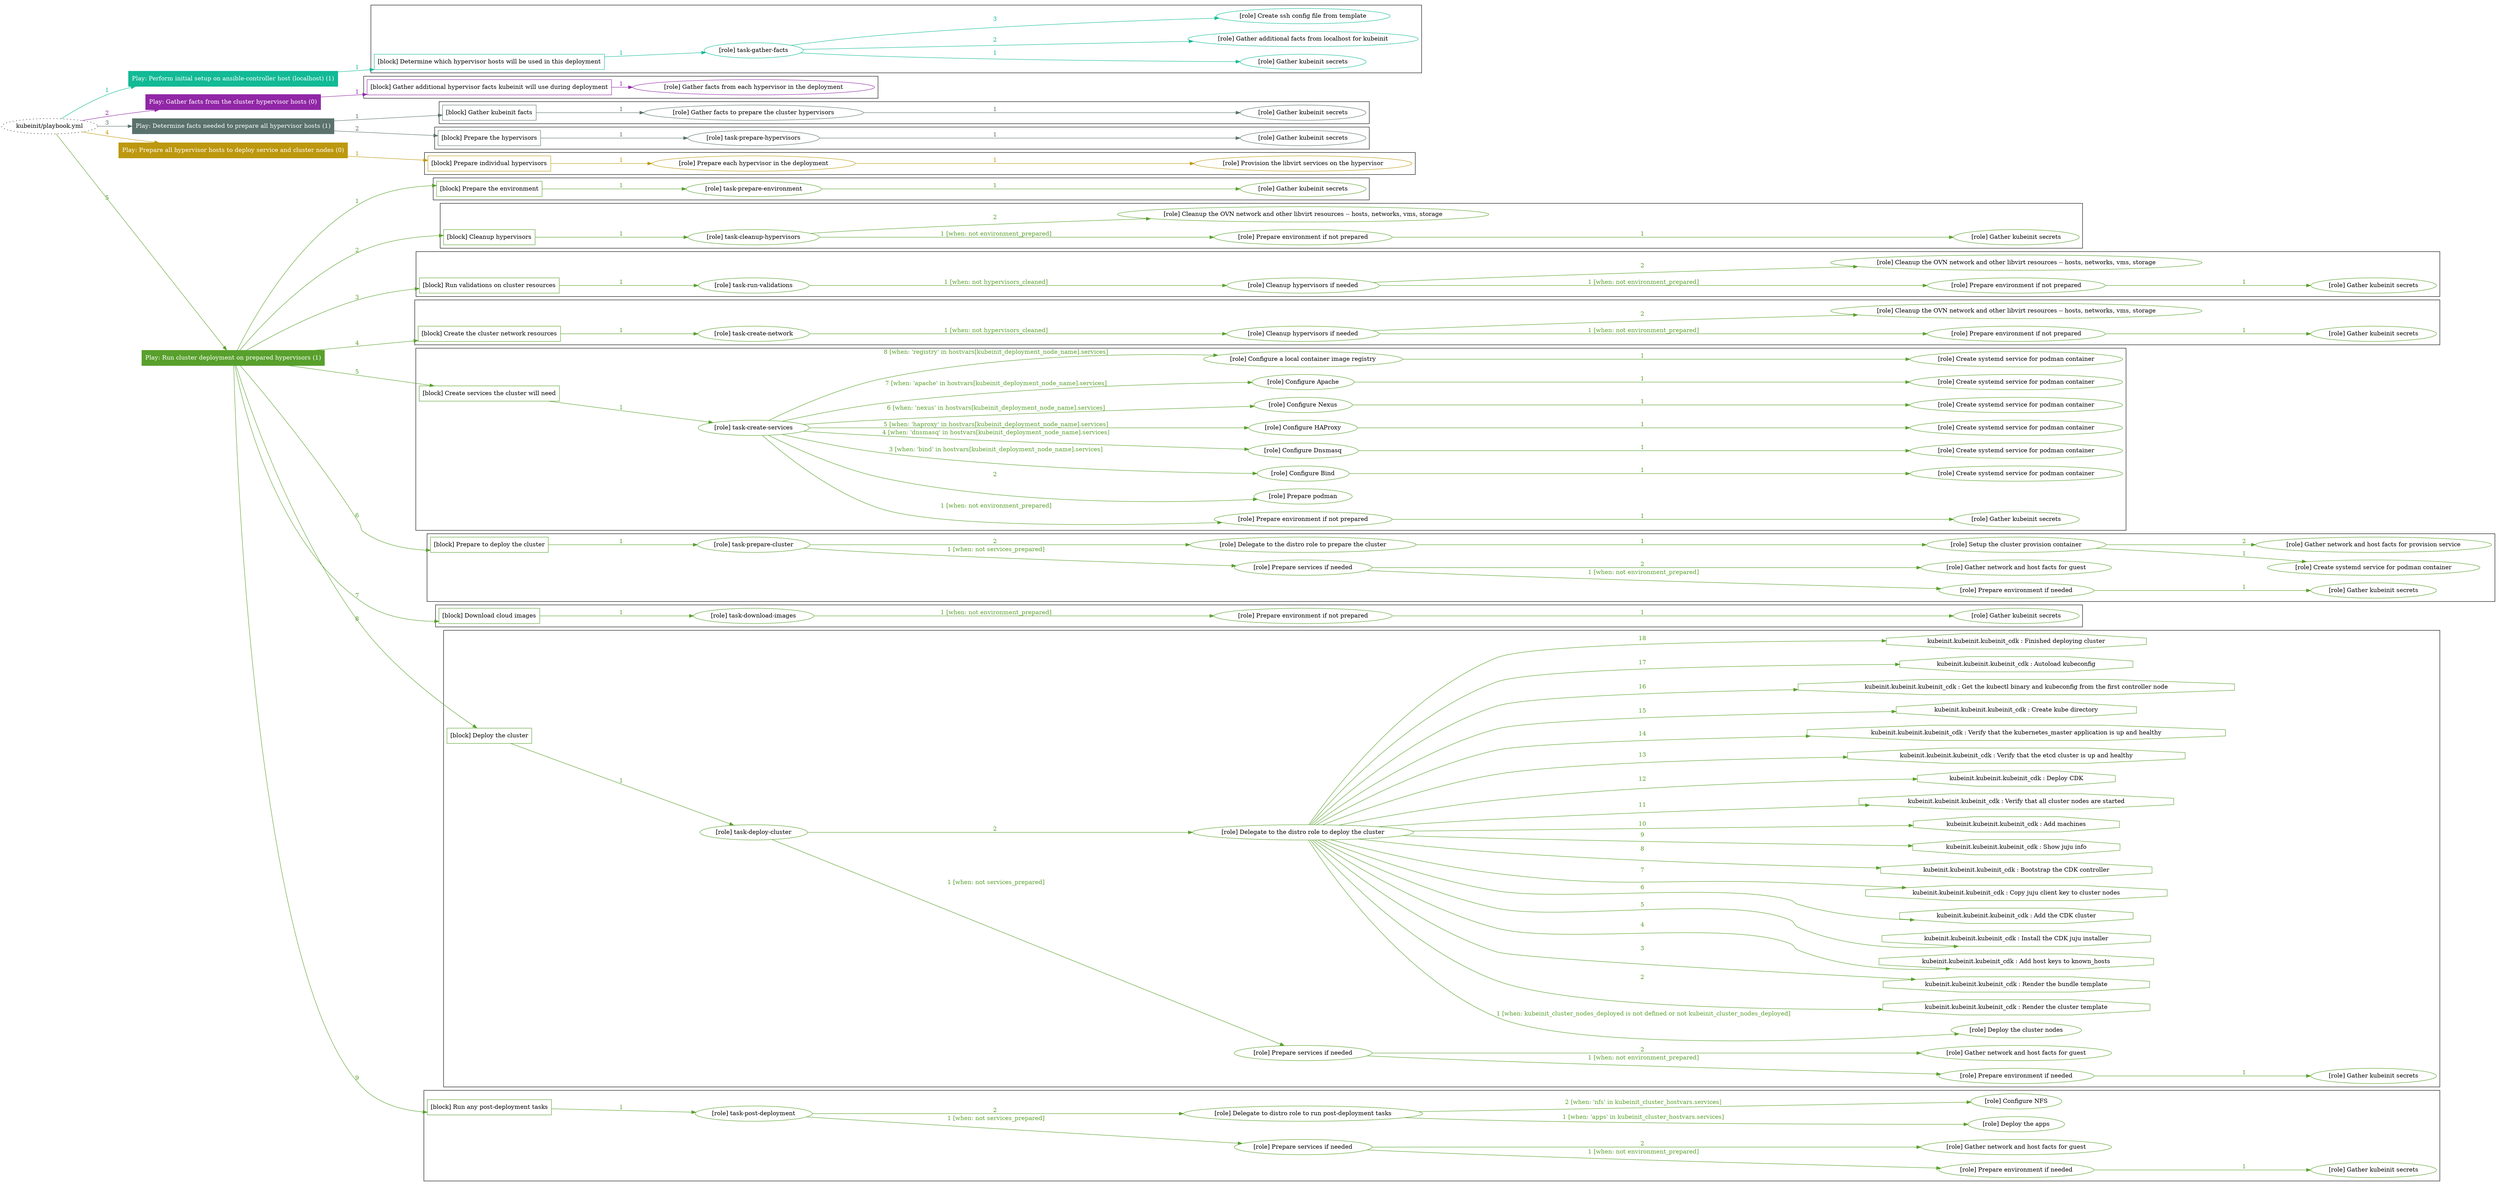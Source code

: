 digraph {
	graph [concentrate=true ordering=in rankdir=LR ratio=fill]
	edge [esep=5 sep=10]
	"kubeinit/playbook.yml" [URL="/home/runner/work/kubeinit/kubeinit/kubeinit/playbook.yml" id=playbook_a0cffe51 style=dotted]
	"kubeinit/playbook.yml" -> play_89e69c3d [label="1 " color="#12ba96" fontcolor="#12ba96" id=edge_914242dc labeltooltip="1 " tooltip="1 "]
	subgraph "Play: Perform initial setup on ansible-controller host (localhost) (1)" {
		play_89e69c3d [label="Play: Perform initial setup on ansible-controller host (localhost) (1)" URL="/home/runner/work/kubeinit/kubeinit/kubeinit/playbook.yml" color="#12ba96" fontcolor="#ffffff" id=play_89e69c3d shape=box style=filled tooltip=localhost]
		play_89e69c3d -> block_b5711daa [label=1 color="#12ba96" fontcolor="#12ba96" id=edge_cd0c6f09 labeltooltip=1 tooltip=1]
		subgraph cluster_block_b5711daa {
			block_b5711daa [label="[block] Determine which hypervisor hosts will be used in this deployment" URL="/home/runner/work/kubeinit/kubeinit/kubeinit/playbook.yml" color="#12ba96" id=block_b5711daa labeltooltip="Determine which hypervisor hosts will be used in this deployment" shape=box tooltip="Determine which hypervisor hosts will be used in this deployment"]
			block_b5711daa -> role_4d4a9008 [label="1 " color="#12ba96" fontcolor="#12ba96" id=edge_fbe3b240 labeltooltip="1 " tooltip="1 "]
			subgraph "task-gather-facts" {
				role_4d4a9008 [label="[role] task-gather-facts" URL="/home/runner/work/kubeinit/kubeinit/kubeinit/playbook.yml" color="#12ba96" id=role_4d4a9008 tooltip="task-gather-facts"]
				role_4d4a9008 -> role_9e7193f3 [label="1 " color="#12ba96" fontcolor="#12ba96" id=edge_13ffaa44 labeltooltip="1 " tooltip="1 "]
				subgraph "Gather kubeinit secrets" {
					role_9e7193f3 [label="[role] Gather kubeinit secrets" URL="/home/runner/.ansible/collections/ansible_collections/kubeinit/kubeinit/roles/kubeinit_prepare/tasks/build_hypervisors_group.yml" color="#12ba96" id=role_9e7193f3 tooltip="Gather kubeinit secrets"]
				}
				role_4d4a9008 -> role_074e8297 [label="2 " color="#12ba96" fontcolor="#12ba96" id=edge_95a61ece labeltooltip="2 " tooltip="2 "]
				subgraph "Gather additional facts from localhost for kubeinit" {
					role_074e8297 [label="[role] Gather additional facts from localhost for kubeinit" URL="/home/runner/.ansible/collections/ansible_collections/kubeinit/kubeinit/roles/kubeinit_prepare/tasks/build_hypervisors_group.yml" color="#12ba96" id=role_074e8297 tooltip="Gather additional facts from localhost for kubeinit"]
				}
				role_4d4a9008 -> role_c6fd3222 [label="3 " color="#12ba96" fontcolor="#12ba96" id=edge_ee7dd410 labeltooltip="3 " tooltip="3 "]
				subgraph "Create ssh config file from template" {
					role_c6fd3222 [label="[role] Create ssh config file from template" URL="/home/runner/.ansible/collections/ansible_collections/kubeinit/kubeinit/roles/kubeinit_prepare/tasks/build_hypervisors_group.yml" color="#12ba96" id=role_c6fd3222 tooltip="Create ssh config file from template"]
				}
			}
		}
	}
	"kubeinit/playbook.yml" -> play_dbe4c4c4 [label="2 " color="#9126a6" fontcolor="#9126a6" id=edge_03cdc62c labeltooltip="2 " tooltip="2 "]
	subgraph "Play: Gather facts from the cluster hypervisor hosts (0)" {
		play_dbe4c4c4 [label="Play: Gather facts from the cluster hypervisor hosts (0)" URL="/home/runner/work/kubeinit/kubeinit/kubeinit/playbook.yml" color="#9126a6" fontcolor="#ffffff" id=play_dbe4c4c4 shape=box style=filled tooltip="Play: Gather facts from the cluster hypervisor hosts (0)"]
		play_dbe4c4c4 -> block_c9f7fc4a [label=1 color="#9126a6" fontcolor="#9126a6" id=edge_0bff9822 labeltooltip=1 tooltip=1]
		subgraph cluster_block_c9f7fc4a {
			block_c9f7fc4a [label="[block] Gather additional hypervisor facts kubeinit will use during deployment" URL="/home/runner/work/kubeinit/kubeinit/kubeinit/playbook.yml" color="#9126a6" id=block_c9f7fc4a labeltooltip="Gather additional hypervisor facts kubeinit will use during deployment" shape=box tooltip="Gather additional hypervisor facts kubeinit will use during deployment"]
			block_c9f7fc4a -> role_061bc487 [label="1 " color="#9126a6" fontcolor="#9126a6" id=edge_959fcfa8 labeltooltip="1 " tooltip="1 "]
			subgraph "Gather facts from each hypervisor in the deployment" {
				role_061bc487 [label="[role] Gather facts from each hypervisor in the deployment" URL="/home/runner/work/kubeinit/kubeinit/kubeinit/playbook.yml" color="#9126a6" id=role_061bc487 tooltip="Gather facts from each hypervisor in the deployment"]
			}
		}
	}
	"kubeinit/playbook.yml" -> play_4ca91e29 [label="3 " color="#5a726b" fontcolor="#5a726b" id=edge_fb539f76 labeltooltip="3 " tooltip="3 "]
	subgraph "Play: Determine facts needed to prepare all hypervisor hosts (1)" {
		play_4ca91e29 [label="Play: Determine facts needed to prepare all hypervisor hosts (1)" URL="/home/runner/work/kubeinit/kubeinit/kubeinit/playbook.yml" color="#5a726b" fontcolor="#ffffff" id=play_4ca91e29 shape=box style=filled tooltip=localhost]
		play_4ca91e29 -> block_d9d6afed [label=1 color="#5a726b" fontcolor="#5a726b" id=edge_95a8513a labeltooltip=1 tooltip=1]
		subgraph cluster_block_d9d6afed {
			block_d9d6afed [label="[block] Gather kubeinit facts" URL="/home/runner/work/kubeinit/kubeinit/kubeinit/playbook.yml" color="#5a726b" id=block_d9d6afed labeltooltip="Gather kubeinit facts" shape=box tooltip="Gather kubeinit facts"]
			block_d9d6afed -> role_5e6fc5fc [label="1 " color="#5a726b" fontcolor="#5a726b" id=edge_1379e2ae labeltooltip="1 " tooltip="1 "]
			subgraph "Gather facts to prepare the cluster hypervisors" {
				role_5e6fc5fc [label="[role] Gather facts to prepare the cluster hypervisors" URL="/home/runner/work/kubeinit/kubeinit/kubeinit/playbook.yml" color="#5a726b" id=role_5e6fc5fc tooltip="Gather facts to prepare the cluster hypervisors"]
				role_5e6fc5fc -> role_86e171df [label="1 " color="#5a726b" fontcolor="#5a726b" id=edge_086d0914 labeltooltip="1 " tooltip="1 "]
				subgraph "Gather kubeinit secrets" {
					role_86e171df [label="[role] Gather kubeinit secrets" URL="/home/runner/.ansible/collections/ansible_collections/kubeinit/kubeinit/roles/kubeinit_prepare/tasks/gather_kubeinit_facts.yml" color="#5a726b" id=role_86e171df tooltip="Gather kubeinit secrets"]
				}
			}
		}
		play_4ca91e29 -> block_2f6ef26d [label=2 color="#5a726b" fontcolor="#5a726b" id=edge_82c4715c labeltooltip=2 tooltip=2]
		subgraph cluster_block_2f6ef26d {
			block_2f6ef26d [label="[block] Prepare the hypervisors" URL="/home/runner/work/kubeinit/kubeinit/kubeinit/playbook.yml" color="#5a726b" id=block_2f6ef26d labeltooltip="Prepare the hypervisors" shape=box tooltip="Prepare the hypervisors"]
			block_2f6ef26d -> role_3ffe0cd6 [label="1 " color="#5a726b" fontcolor="#5a726b" id=edge_3a829eef labeltooltip="1 " tooltip="1 "]
			subgraph "task-prepare-hypervisors" {
				role_3ffe0cd6 [label="[role] task-prepare-hypervisors" URL="/home/runner/work/kubeinit/kubeinit/kubeinit/playbook.yml" color="#5a726b" id=role_3ffe0cd6 tooltip="task-prepare-hypervisors"]
				role_3ffe0cd6 -> role_1dd897e5 [label="1 " color="#5a726b" fontcolor="#5a726b" id=edge_bf6963bc labeltooltip="1 " tooltip="1 "]
				subgraph "Gather kubeinit secrets" {
					role_1dd897e5 [label="[role] Gather kubeinit secrets" URL="/home/runner/.ansible/collections/ansible_collections/kubeinit/kubeinit/roles/kubeinit_prepare/tasks/gather_kubeinit_facts.yml" color="#5a726b" id=role_1dd897e5 tooltip="Gather kubeinit secrets"]
				}
			}
		}
	}
	"kubeinit/playbook.yml" -> play_2d95ae57 [label="4 " color="#bd980f" fontcolor="#bd980f" id=edge_812f82f3 labeltooltip="4 " tooltip="4 "]
	subgraph "Play: Prepare all hypervisor hosts to deploy service and cluster nodes (0)" {
		play_2d95ae57 [label="Play: Prepare all hypervisor hosts to deploy service and cluster nodes (0)" URL="/home/runner/work/kubeinit/kubeinit/kubeinit/playbook.yml" color="#bd980f" fontcolor="#ffffff" id=play_2d95ae57 shape=box style=filled tooltip="Play: Prepare all hypervisor hosts to deploy service and cluster nodes (0)"]
		play_2d95ae57 -> block_f5a4b48f [label=1 color="#bd980f" fontcolor="#bd980f" id=edge_a31ffebc labeltooltip=1 tooltip=1]
		subgraph cluster_block_f5a4b48f {
			block_f5a4b48f [label="[block] Prepare individual hypervisors" URL="/home/runner/work/kubeinit/kubeinit/kubeinit/playbook.yml" color="#bd980f" id=block_f5a4b48f labeltooltip="Prepare individual hypervisors" shape=box tooltip="Prepare individual hypervisors"]
			block_f5a4b48f -> role_32ae0af1 [label="1 " color="#bd980f" fontcolor="#bd980f" id=edge_2eb8b1e9 labeltooltip="1 " tooltip="1 "]
			subgraph "Prepare each hypervisor in the deployment" {
				role_32ae0af1 [label="[role] Prepare each hypervisor in the deployment" URL="/home/runner/work/kubeinit/kubeinit/kubeinit/playbook.yml" color="#bd980f" id=role_32ae0af1 tooltip="Prepare each hypervisor in the deployment"]
				role_32ae0af1 -> role_f860a87c [label="1 " color="#bd980f" fontcolor="#bd980f" id=edge_6823d540 labeltooltip="1 " tooltip="1 "]
				subgraph "Provision the libvirt services on the hypervisor" {
					role_f860a87c [label="[role] Provision the libvirt services on the hypervisor" URL="/home/runner/.ansible/collections/ansible_collections/kubeinit/kubeinit/roles/kubeinit_prepare/tasks/prepare_hypervisor.yml" color="#bd980f" id=role_f860a87c tooltip="Provision the libvirt services on the hypervisor"]
				}
			}
		}
	}
	"kubeinit/playbook.yml" -> play_bfadf416 [label="5 " color="#58a02c" fontcolor="#58a02c" id=edge_faae0429 labeltooltip="5 " tooltip="5 "]
	subgraph "Play: Run cluster deployment on prepared hypervisors (1)" {
		play_bfadf416 [label="Play: Run cluster deployment on prepared hypervisors (1)" URL="/home/runner/work/kubeinit/kubeinit/kubeinit/playbook.yml" color="#58a02c" fontcolor="#ffffff" id=play_bfadf416 shape=box style=filled tooltip=localhost]
		play_bfadf416 -> block_3a91b1dc [label=1 color="#58a02c" fontcolor="#58a02c" id=edge_b6c22e2d labeltooltip=1 tooltip=1]
		subgraph cluster_block_3a91b1dc {
			block_3a91b1dc [label="[block] Prepare the environment" URL="/home/runner/work/kubeinit/kubeinit/kubeinit/playbook.yml" color="#58a02c" id=block_3a91b1dc labeltooltip="Prepare the environment" shape=box tooltip="Prepare the environment"]
			block_3a91b1dc -> role_81678d1f [label="1 " color="#58a02c" fontcolor="#58a02c" id=edge_2084df4c labeltooltip="1 " tooltip="1 "]
			subgraph "task-prepare-environment" {
				role_81678d1f [label="[role] task-prepare-environment" URL="/home/runner/work/kubeinit/kubeinit/kubeinit/playbook.yml" color="#58a02c" id=role_81678d1f tooltip="task-prepare-environment"]
				role_81678d1f -> role_03768391 [label="1 " color="#58a02c" fontcolor="#58a02c" id=edge_0466ed9f labeltooltip="1 " tooltip="1 "]
				subgraph "Gather kubeinit secrets" {
					role_03768391 [label="[role] Gather kubeinit secrets" URL="/home/runner/.ansible/collections/ansible_collections/kubeinit/kubeinit/roles/kubeinit_prepare/tasks/gather_kubeinit_facts.yml" color="#58a02c" id=role_03768391 tooltip="Gather kubeinit secrets"]
				}
			}
		}
		play_bfadf416 -> block_187ebc10 [label=2 color="#58a02c" fontcolor="#58a02c" id=edge_89f0f0e4 labeltooltip=2 tooltip=2]
		subgraph cluster_block_187ebc10 {
			block_187ebc10 [label="[block] Cleanup hypervisors" URL="/home/runner/work/kubeinit/kubeinit/kubeinit/playbook.yml" color="#58a02c" id=block_187ebc10 labeltooltip="Cleanup hypervisors" shape=box tooltip="Cleanup hypervisors"]
			block_187ebc10 -> role_dda6d005 [label="1 " color="#58a02c" fontcolor="#58a02c" id=edge_d12bf411 labeltooltip="1 " tooltip="1 "]
			subgraph "task-cleanup-hypervisors" {
				role_dda6d005 [label="[role] task-cleanup-hypervisors" URL="/home/runner/work/kubeinit/kubeinit/kubeinit/playbook.yml" color="#58a02c" id=role_dda6d005 tooltip="task-cleanup-hypervisors"]
				role_dda6d005 -> role_81d4b391 [label="1 [when: not environment_prepared]" color="#58a02c" fontcolor="#58a02c" id=edge_ecb210c4 labeltooltip="1 [when: not environment_prepared]" tooltip="1 [when: not environment_prepared]"]
				subgraph "Prepare environment if not prepared" {
					role_81d4b391 [label="[role] Prepare environment if not prepared" URL="/home/runner/.ansible/collections/ansible_collections/kubeinit/kubeinit/roles/kubeinit_prepare/tasks/cleanup_hypervisors.yml" color="#58a02c" id=role_81d4b391 tooltip="Prepare environment if not prepared"]
					role_81d4b391 -> role_096f137d [label="1 " color="#58a02c" fontcolor="#58a02c" id=edge_a30496ce labeltooltip="1 " tooltip="1 "]
					subgraph "Gather kubeinit secrets" {
						role_096f137d [label="[role] Gather kubeinit secrets" URL="/home/runner/.ansible/collections/ansible_collections/kubeinit/kubeinit/roles/kubeinit_prepare/tasks/gather_kubeinit_facts.yml" color="#58a02c" id=role_096f137d tooltip="Gather kubeinit secrets"]
					}
				}
				role_dda6d005 -> role_385ee74a [label="2 " color="#58a02c" fontcolor="#58a02c" id=edge_7ec134eb labeltooltip="2 " tooltip="2 "]
				subgraph "Cleanup the OVN network and other libvirt resources -- hosts, networks, vms, storage" {
					role_385ee74a [label="[role] Cleanup the OVN network and other libvirt resources -- hosts, networks, vms, storage" URL="/home/runner/.ansible/collections/ansible_collections/kubeinit/kubeinit/roles/kubeinit_prepare/tasks/cleanup_hypervisors.yml" color="#58a02c" id=role_385ee74a tooltip="Cleanup the OVN network and other libvirt resources -- hosts, networks, vms, storage"]
				}
			}
		}
		play_bfadf416 -> block_c4d673d2 [label=3 color="#58a02c" fontcolor="#58a02c" id=edge_71de22cd labeltooltip=3 tooltip=3]
		subgraph cluster_block_c4d673d2 {
			block_c4d673d2 [label="[block] Run validations on cluster resources" URL="/home/runner/work/kubeinit/kubeinit/kubeinit/playbook.yml" color="#58a02c" id=block_c4d673d2 labeltooltip="Run validations on cluster resources" shape=box tooltip="Run validations on cluster resources"]
			block_c4d673d2 -> role_a2ec3806 [label="1 " color="#58a02c" fontcolor="#58a02c" id=edge_90a0ae30 labeltooltip="1 " tooltip="1 "]
			subgraph "task-run-validations" {
				role_a2ec3806 [label="[role] task-run-validations" URL="/home/runner/work/kubeinit/kubeinit/kubeinit/playbook.yml" color="#58a02c" id=role_a2ec3806 tooltip="task-run-validations"]
				role_a2ec3806 -> role_4c0c31c7 [label="1 [when: not hypervisors_cleaned]" color="#58a02c" fontcolor="#58a02c" id=edge_13336a6d labeltooltip="1 [when: not hypervisors_cleaned]" tooltip="1 [when: not hypervisors_cleaned]"]
				subgraph "Cleanup hypervisors if needed" {
					role_4c0c31c7 [label="[role] Cleanup hypervisors if needed" URL="/home/runner/.ansible/collections/ansible_collections/kubeinit/kubeinit/roles/kubeinit_validations/tasks/main.yml" color="#58a02c" id=role_4c0c31c7 tooltip="Cleanup hypervisors if needed"]
					role_4c0c31c7 -> role_bf046c1f [label="1 [when: not environment_prepared]" color="#58a02c" fontcolor="#58a02c" id=edge_e031b84e labeltooltip="1 [when: not environment_prepared]" tooltip="1 [when: not environment_prepared]"]
					subgraph "Prepare environment if not prepared" {
						role_bf046c1f [label="[role] Prepare environment if not prepared" URL="/home/runner/.ansible/collections/ansible_collections/kubeinit/kubeinit/roles/kubeinit_prepare/tasks/cleanup_hypervisors.yml" color="#58a02c" id=role_bf046c1f tooltip="Prepare environment if not prepared"]
						role_bf046c1f -> role_046abb53 [label="1 " color="#58a02c" fontcolor="#58a02c" id=edge_c0206700 labeltooltip="1 " tooltip="1 "]
						subgraph "Gather kubeinit secrets" {
							role_046abb53 [label="[role] Gather kubeinit secrets" URL="/home/runner/.ansible/collections/ansible_collections/kubeinit/kubeinit/roles/kubeinit_prepare/tasks/gather_kubeinit_facts.yml" color="#58a02c" id=role_046abb53 tooltip="Gather kubeinit secrets"]
						}
					}
					role_4c0c31c7 -> role_2c7ca1af [label="2 " color="#58a02c" fontcolor="#58a02c" id=edge_c442729f labeltooltip="2 " tooltip="2 "]
					subgraph "Cleanup the OVN network and other libvirt resources -- hosts, networks, vms, storage" {
						role_2c7ca1af [label="[role] Cleanup the OVN network and other libvirt resources -- hosts, networks, vms, storage" URL="/home/runner/.ansible/collections/ansible_collections/kubeinit/kubeinit/roles/kubeinit_prepare/tasks/cleanup_hypervisors.yml" color="#58a02c" id=role_2c7ca1af tooltip="Cleanup the OVN network and other libvirt resources -- hosts, networks, vms, storage"]
					}
				}
			}
		}
		play_bfadf416 -> block_8418cba3 [label=4 color="#58a02c" fontcolor="#58a02c" id=edge_e3dd3d86 labeltooltip=4 tooltip=4]
		subgraph cluster_block_8418cba3 {
			block_8418cba3 [label="[block] Create the cluster network resources" URL="/home/runner/work/kubeinit/kubeinit/kubeinit/playbook.yml" color="#58a02c" id=block_8418cba3 labeltooltip="Create the cluster network resources" shape=box tooltip="Create the cluster network resources"]
			block_8418cba3 -> role_a5e73d4f [label="1 " color="#58a02c" fontcolor="#58a02c" id=edge_1f85a5e4 labeltooltip="1 " tooltip="1 "]
			subgraph "task-create-network" {
				role_a5e73d4f [label="[role] task-create-network" URL="/home/runner/work/kubeinit/kubeinit/kubeinit/playbook.yml" color="#58a02c" id=role_a5e73d4f tooltip="task-create-network"]
				role_a5e73d4f -> role_3495fb16 [label="1 [when: not hypervisors_cleaned]" color="#58a02c" fontcolor="#58a02c" id=edge_1fcba188 labeltooltip="1 [when: not hypervisors_cleaned]" tooltip="1 [when: not hypervisors_cleaned]"]
				subgraph "Cleanup hypervisors if needed" {
					role_3495fb16 [label="[role] Cleanup hypervisors if needed" URL="/home/runner/.ansible/collections/ansible_collections/kubeinit/kubeinit/roles/kubeinit_libvirt/tasks/create_network.yml" color="#58a02c" id=role_3495fb16 tooltip="Cleanup hypervisors if needed"]
					role_3495fb16 -> role_c71069c5 [label="1 [when: not environment_prepared]" color="#58a02c" fontcolor="#58a02c" id=edge_4ba5f2f7 labeltooltip="1 [when: not environment_prepared]" tooltip="1 [when: not environment_prepared]"]
					subgraph "Prepare environment if not prepared" {
						role_c71069c5 [label="[role] Prepare environment if not prepared" URL="/home/runner/.ansible/collections/ansible_collections/kubeinit/kubeinit/roles/kubeinit_prepare/tasks/cleanup_hypervisors.yml" color="#58a02c" id=role_c71069c5 tooltip="Prepare environment if not prepared"]
						role_c71069c5 -> role_04991da6 [label="1 " color="#58a02c" fontcolor="#58a02c" id=edge_5c09e397 labeltooltip="1 " tooltip="1 "]
						subgraph "Gather kubeinit secrets" {
							role_04991da6 [label="[role] Gather kubeinit secrets" URL="/home/runner/.ansible/collections/ansible_collections/kubeinit/kubeinit/roles/kubeinit_prepare/tasks/gather_kubeinit_facts.yml" color="#58a02c" id=role_04991da6 tooltip="Gather kubeinit secrets"]
						}
					}
					role_3495fb16 -> role_07d6e0ea [label="2 " color="#58a02c" fontcolor="#58a02c" id=edge_dac98ac7 labeltooltip="2 " tooltip="2 "]
					subgraph "Cleanup the OVN network and other libvirt resources -- hosts, networks, vms, storage" {
						role_07d6e0ea [label="[role] Cleanup the OVN network and other libvirt resources -- hosts, networks, vms, storage" URL="/home/runner/.ansible/collections/ansible_collections/kubeinit/kubeinit/roles/kubeinit_prepare/tasks/cleanup_hypervisors.yml" color="#58a02c" id=role_07d6e0ea tooltip="Cleanup the OVN network and other libvirt resources -- hosts, networks, vms, storage"]
					}
				}
			}
		}
		play_bfadf416 -> block_18d12a0c [label=5 color="#58a02c" fontcolor="#58a02c" id=edge_03c250a9 labeltooltip=5 tooltip=5]
		subgraph cluster_block_18d12a0c {
			block_18d12a0c [label="[block] Create services the cluster will need" URL="/home/runner/work/kubeinit/kubeinit/kubeinit/playbook.yml" color="#58a02c" id=block_18d12a0c labeltooltip="Create services the cluster will need" shape=box tooltip="Create services the cluster will need"]
			block_18d12a0c -> role_e2d76fb4 [label="1 " color="#58a02c" fontcolor="#58a02c" id=edge_d9a59123 labeltooltip="1 " tooltip="1 "]
			subgraph "task-create-services" {
				role_e2d76fb4 [label="[role] task-create-services" URL="/home/runner/work/kubeinit/kubeinit/kubeinit/playbook.yml" color="#58a02c" id=role_e2d76fb4 tooltip="task-create-services"]
				role_e2d76fb4 -> role_f50e3011 [label="1 [when: not environment_prepared]" color="#58a02c" fontcolor="#58a02c" id=edge_07c6c86e labeltooltip="1 [when: not environment_prepared]" tooltip="1 [when: not environment_prepared]"]
				subgraph "Prepare environment if not prepared" {
					role_f50e3011 [label="[role] Prepare environment if not prepared" URL="/home/runner/.ansible/collections/ansible_collections/kubeinit/kubeinit/roles/kubeinit_services/tasks/main.yml" color="#58a02c" id=role_f50e3011 tooltip="Prepare environment if not prepared"]
					role_f50e3011 -> role_40f376b6 [label="1 " color="#58a02c" fontcolor="#58a02c" id=edge_0ecb5ee8 labeltooltip="1 " tooltip="1 "]
					subgraph "Gather kubeinit secrets" {
						role_40f376b6 [label="[role] Gather kubeinit secrets" URL="/home/runner/.ansible/collections/ansible_collections/kubeinit/kubeinit/roles/kubeinit_prepare/tasks/gather_kubeinit_facts.yml" color="#58a02c" id=role_40f376b6 tooltip="Gather kubeinit secrets"]
					}
				}
				role_e2d76fb4 -> role_b2c1f3cc [label="2 " color="#58a02c" fontcolor="#58a02c" id=edge_6a8c8d56 labeltooltip="2 " tooltip="2 "]
				subgraph "Prepare podman" {
					role_b2c1f3cc [label="[role] Prepare podman" URL="/home/runner/.ansible/collections/ansible_collections/kubeinit/kubeinit/roles/kubeinit_services/tasks/00_create_service_pod.yml" color="#58a02c" id=role_b2c1f3cc tooltip="Prepare podman"]
				}
				role_e2d76fb4 -> role_5b5529ca [label="3 [when: 'bind' in hostvars[kubeinit_deployment_node_name].services]" color="#58a02c" fontcolor="#58a02c" id=edge_91c68542 labeltooltip="3 [when: 'bind' in hostvars[kubeinit_deployment_node_name].services]" tooltip="3 [when: 'bind' in hostvars[kubeinit_deployment_node_name].services]"]
				subgraph "Configure Bind" {
					role_5b5529ca [label="[role] Configure Bind" URL="/home/runner/.ansible/collections/ansible_collections/kubeinit/kubeinit/roles/kubeinit_services/tasks/start_services_containers.yml" color="#58a02c" id=role_5b5529ca tooltip="Configure Bind"]
					role_5b5529ca -> role_b9ebd219 [label="1 " color="#58a02c" fontcolor="#58a02c" id=edge_f9dfccd5 labeltooltip="1 " tooltip="1 "]
					subgraph "Create systemd service for podman container" {
						role_b9ebd219 [label="[role] Create systemd service for podman container" URL="/home/runner/.ansible/collections/ansible_collections/kubeinit/kubeinit/roles/kubeinit_bind/tasks/main.yml" color="#58a02c" id=role_b9ebd219 tooltip="Create systemd service for podman container"]
					}
				}
				role_e2d76fb4 -> role_ae8a4d08 [label="4 [when: 'dnsmasq' in hostvars[kubeinit_deployment_node_name].services]" color="#58a02c" fontcolor="#58a02c" id=edge_4d86de0c labeltooltip="4 [when: 'dnsmasq' in hostvars[kubeinit_deployment_node_name].services]" tooltip="4 [when: 'dnsmasq' in hostvars[kubeinit_deployment_node_name].services]"]
				subgraph "Configure Dnsmasq" {
					role_ae8a4d08 [label="[role] Configure Dnsmasq" URL="/home/runner/.ansible/collections/ansible_collections/kubeinit/kubeinit/roles/kubeinit_services/tasks/start_services_containers.yml" color="#58a02c" id=role_ae8a4d08 tooltip="Configure Dnsmasq"]
					role_ae8a4d08 -> role_2c475899 [label="1 " color="#58a02c" fontcolor="#58a02c" id=edge_c06650b7 labeltooltip="1 " tooltip="1 "]
					subgraph "Create systemd service for podman container" {
						role_2c475899 [label="[role] Create systemd service for podman container" URL="/home/runner/.ansible/collections/ansible_collections/kubeinit/kubeinit/roles/kubeinit_dnsmasq/tasks/main.yml" color="#58a02c" id=role_2c475899 tooltip="Create systemd service for podman container"]
					}
				}
				role_e2d76fb4 -> role_82938cd6 [label="5 [when: 'haproxy' in hostvars[kubeinit_deployment_node_name].services]" color="#58a02c" fontcolor="#58a02c" id=edge_e1b8b050 labeltooltip="5 [when: 'haproxy' in hostvars[kubeinit_deployment_node_name].services]" tooltip="5 [when: 'haproxy' in hostvars[kubeinit_deployment_node_name].services]"]
				subgraph "Configure HAProxy" {
					role_82938cd6 [label="[role] Configure HAProxy" URL="/home/runner/.ansible/collections/ansible_collections/kubeinit/kubeinit/roles/kubeinit_services/tasks/start_services_containers.yml" color="#58a02c" id=role_82938cd6 tooltip="Configure HAProxy"]
					role_82938cd6 -> role_1e05fcb0 [label="1 " color="#58a02c" fontcolor="#58a02c" id=edge_eb33e9a0 labeltooltip="1 " tooltip="1 "]
					subgraph "Create systemd service for podman container" {
						role_1e05fcb0 [label="[role] Create systemd service for podman container" URL="/home/runner/.ansible/collections/ansible_collections/kubeinit/kubeinit/roles/kubeinit_haproxy/tasks/main.yml" color="#58a02c" id=role_1e05fcb0 tooltip="Create systemd service for podman container"]
					}
				}
				role_e2d76fb4 -> role_7e1a4751 [label="6 [when: 'nexus' in hostvars[kubeinit_deployment_node_name].services]" color="#58a02c" fontcolor="#58a02c" id=edge_630e0208 labeltooltip="6 [when: 'nexus' in hostvars[kubeinit_deployment_node_name].services]" tooltip="6 [when: 'nexus' in hostvars[kubeinit_deployment_node_name].services]"]
				subgraph "Configure Nexus" {
					role_7e1a4751 [label="[role] Configure Nexus" URL="/home/runner/.ansible/collections/ansible_collections/kubeinit/kubeinit/roles/kubeinit_services/tasks/start_services_containers.yml" color="#58a02c" id=role_7e1a4751 tooltip="Configure Nexus"]
					role_7e1a4751 -> role_2706f46c [label="1 " color="#58a02c" fontcolor="#58a02c" id=edge_dbd15590 labeltooltip="1 " tooltip="1 "]
					subgraph "Create systemd service for podman container" {
						role_2706f46c [label="[role] Create systemd service for podman container" URL="/home/runner/.ansible/collections/ansible_collections/kubeinit/kubeinit/roles/kubeinit_nexus/tasks/main.yml" color="#58a02c" id=role_2706f46c tooltip="Create systemd service for podman container"]
					}
				}
				role_e2d76fb4 -> role_5a056a04 [label="7 [when: 'apache' in hostvars[kubeinit_deployment_node_name].services]" color="#58a02c" fontcolor="#58a02c" id=edge_cecce6e8 labeltooltip="7 [when: 'apache' in hostvars[kubeinit_deployment_node_name].services]" tooltip="7 [when: 'apache' in hostvars[kubeinit_deployment_node_name].services]"]
				subgraph "Configure Apache" {
					role_5a056a04 [label="[role] Configure Apache" URL="/home/runner/.ansible/collections/ansible_collections/kubeinit/kubeinit/roles/kubeinit_services/tasks/start_services_containers.yml" color="#58a02c" id=role_5a056a04 tooltip="Configure Apache"]
					role_5a056a04 -> role_556a2b7b [label="1 " color="#58a02c" fontcolor="#58a02c" id=edge_bfaf1698 labeltooltip="1 " tooltip="1 "]
					subgraph "Create systemd service for podman container" {
						role_556a2b7b [label="[role] Create systemd service for podman container" URL="/home/runner/.ansible/collections/ansible_collections/kubeinit/kubeinit/roles/kubeinit_apache/tasks/main.yml" color="#58a02c" id=role_556a2b7b tooltip="Create systemd service for podman container"]
					}
				}
				role_e2d76fb4 -> role_921733d1 [label="8 [when: 'registry' in hostvars[kubeinit_deployment_node_name].services]" color="#58a02c" fontcolor="#58a02c" id=edge_27749dbe labeltooltip="8 [when: 'registry' in hostvars[kubeinit_deployment_node_name].services]" tooltip="8 [when: 'registry' in hostvars[kubeinit_deployment_node_name].services]"]
				subgraph "Configure a local container image registry" {
					role_921733d1 [label="[role] Configure a local container image registry" URL="/home/runner/.ansible/collections/ansible_collections/kubeinit/kubeinit/roles/kubeinit_services/tasks/start_services_containers.yml" color="#58a02c" id=role_921733d1 tooltip="Configure a local container image registry"]
					role_921733d1 -> role_0b589cca [label="1 " color="#58a02c" fontcolor="#58a02c" id=edge_531bee04 labeltooltip="1 " tooltip="1 "]
					subgraph "Create systemd service for podman container" {
						role_0b589cca [label="[role] Create systemd service for podman container" URL="/home/runner/.ansible/collections/ansible_collections/kubeinit/kubeinit/roles/kubeinit_registry/tasks/main.yml" color="#58a02c" id=role_0b589cca tooltip="Create systemd service for podman container"]
					}
				}
			}
		}
		play_bfadf416 -> block_6e86e4e4 [label=6 color="#58a02c" fontcolor="#58a02c" id=edge_5232f3e5 labeltooltip=6 tooltip=6]
		subgraph cluster_block_6e86e4e4 {
			block_6e86e4e4 [label="[block] Prepare to deploy the cluster" URL="/home/runner/work/kubeinit/kubeinit/kubeinit/playbook.yml" color="#58a02c" id=block_6e86e4e4 labeltooltip="Prepare to deploy the cluster" shape=box tooltip="Prepare to deploy the cluster"]
			block_6e86e4e4 -> role_eeb60420 [label="1 " color="#58a02c" fontcolor="#58a02c" id=edge_65381a70 labeltooltip="1 " tooltip="1 "]
			subgraph "task-prepare-cluster" {
				role_eeb60420 [label="[role] task-prepare-cluster" URL="/home/runner/work/kubeinit/kubeinit/kubeinit/playbook.yml" color="#58a02c" id=role_eeb60420 tooltip="task-prepare-cluster"]
				role_eeb60420 -> role_f58b9dd9 [label="1 [when: not services_prepared]" color="#58a02c" fontcolor="#58a02c" id=edge_b9536ac3 labeltooltip="1 [when: not services_prepared]" tooltip="1 [when: not services_prepared]"]
				subgraph "Prepare services if needed" {
					role_f58b9dd9 [label="[role] Prepare services if needed" URL="/home/runner/.ansible/collections/ansible_collections/kubeinit/kubeinit/roles/kubeinit_prepare/tasks/prepare_cluster.yml" color="#58a02c" id=role_f58b9dd9 tooltip="Prepare services if needed"]
					role_f58b9dd9 -> role_4c721f55 [label="1 [when: not environment_prepared]" color="#58a02c" fontcolor="#58a02c" id=edge_d93fdd73 labeltooltip="1 [when: not environment_prepared]" tooltip="1 [when: not environment_prepared]"]
					subgraph "Prepare environment if needed" {
						role_4c721f55 [label="[role] Prepare environment if needed" URL="/home/runner/.ansible/collections/ansible_collections/kubeinit/kubeinit/roles/kubeinit_services/tasks/prepare_services.yml" color="#58a02c" id=role_4c721f55 tooltip="Prepare environment if needed"]
						role_4c721f55 -> role_f16343da [label="1 " color="#58a02c" fontcolor="#58a02c" id=edge_f4c9a3dc labeltooltip="1 " tooltip="1 "]
						subgraph "Gather kubeinit secrets" {
							role_f16343da [label="[role] Gather kubeinit secrets" URL="/home/runner/.ansible/collections/ansible_collections/kubeinit/kubeinit/roles/kubeinit_prepare/tasks/gather_kubeinit_facts.yml" color="#58a02c" id=role_f16343da tooltip="Gather kubeinit secrets"]
						}
					}
					role_f58b9dd9 -> role_6eb22976 [label="2 " color="#58a02c" fontcolor="#58a02c" id=edge_5e69818c labeltooltip="2 " tooltip="2 "]
					subgraph "Gather network and host facts for guest" {
						role_6eb22976 [label="[role] Gather network and host facts for guest" URL="/home/runner/.ansible/collections/ansible_collections/kubeinit/kubeinit/roles/kubeinit_services/tasks/prepare_services.yml" color="#58a02c" id=role_6eb22976 tooltip="Gather network and host facts for guest"]
					}
				}
				role_eeb60420 -> role_28e76e9f [label="2 " color="#58a02c" fontcolor="#58a02c" id=edge_42b4bb01 labeltooltip="2 " tooltip="2 "]
				subgraph "Delegate to the distro role to prepare the cluster" {
					role_28e76e9f [label="[role] Delegate to the distro role to prepare the cluster" URL="/home/runner/.ansible/collections/ansible_collections/kubeinit/kubeinit/roles/kubeinit_prepare/tasks/prepare_cluster.yml" color="#58a02c" id=role_28e76e9f tooltip="Delegate to the distro role to prepare the cluster"]
					role_28e76e9f -> role_ae352993 [label="1 " color="#58a02c" fontcolor="#58a02c" id=edge_6558dc3d labeltooltip="1 " tooltip="1 "]
					subgraph "Setup the cluster provision container" {
						role_ae352993 [label="[role] Setup the cluster provision container" URL="/home/runner/.ansible/collections/ansible_collections/kubeinit/kubeinit/roles/kubeinit_cdk/tasks/prepare_cluster.yml" color="#58a02c" id=role_ae352993 tooltip="Setup the cluster provision container"]
						role_ae352993 -> role_d2781569 [label="1 " color="#58a02c" fontcolor="#58a02c" id=edge_2dd81cb9 labeltooltip="1 " tooltip="1 "]
						subgraph "Create systemd service for podman container" {
							role_d2781569 [label="[role] Create systemd service for podman container" URL="/home/runner/.ansible/collections/ansible_collections/kubeinit/kubeinit/roles/kubeinit_services/tasks/create_provision_container.yml" color="#58a02c" id=role_d2781569 tooltip="Create systemd service for podman container"]
						}
						role_ae352993 -> role_730e632e [label="2 " color="#58a02c" fontcolor="#58a02c" id=edge_d5e9ebcc labeltooltip="2 " tooltip="2 "]
						subgraph "Gather network and host facts for provision service" {
							role_730e632e [label="[role] Gather network and host facts for provision service" URL="/home/runner/.ansible/collections/ansible_collections/kubeinit/kubeinit/roles/kubeinit_services/tasks/create_provision_container.yml" color="#58a02c" id=role_730e632e tooltip="Gather network and host facts for provision service"]
						}
					}
				}
			}
		}
		play_bfadf416 -> block_55d68a98 [label=7 color="#58a02c" fontcolor="#58a02c" id=edge_3d3fc796 labeltooltip=7 tooltip=7]
		subgraph cluster_block_55d68a98 {
			block_55d68a98 [label="[block] Download cloud images" URL="/home/runner/work/kubeinit/kubeinit/kubeinit/playbook.yml" color="#58a02c" id=block_55d68a98 labeltooltip="Download cloud images" shape=box tooltip="Download cloud images"]
			block_55d68a98 -> role_29d92664 [label="1 " color="#58a02c" fontcolor="#58a02c" id=edge_53a2d141 labeltooltip="1 " tooltip="1 "]
			subgraph "task-download-images" {
				role_29d92664 [label="[role] task-download-images" URL="/home/runner/work/kubeinit/kubeinit/kubeinit/playbook.yml" color="#58a02c" id=role_29d92664 tooltip="task-download-images"]
				role_29d92664 -> role_e1339fa6 [label="1 [when: not environment_prepared]" color="#58a02c" fontcolor="#58a02c" id=edge_392f63d8 labeltooltip="1 [when: not environment_prepared]" tooltip="1 [when: not environment_prepared]"]
				subgraph "Prepare environment if not prepared" {
					role_e1339fa6 [label="[role] Prepare environment if not prepared" URL="/home/runner/.ansible/collections/ansible_collections/kubeinit/kubeinit/roles/kubeinit_libvirt/tasks/download_cloud_images.yml" color="#58a02c" id=role_e1339fa6 tooltip="Prepare environment if not prepared"]
					role_e1339fa6 -> role_71257a96 [label="1 " color="#58a02c" fontcolor="#58a02c" id=edge_0caa7c77 labeltooltip="1 " tooltip="1 "]
					subgraph "Gather kubeinit secrets" {
						role_71257a96 [label="[role] Gather kubeinit secrets" URL="/home/runner/.ansible/collections/ansible_collections/kubeinit/kubeinit/roles/kubeinit_prepare/tasks/gather_kubeinit_facts.yml" color="#58a02c" id=role_71257a96 tooltip="Gather kubeinit secrets"]
					}
				}
			}
		}
		play_bfadf416 -> block_68b607ec [label=8 color="#58a02c" fontcolor="#58a02c" id=edge_080b6271 labeltooltip=8 tooltip=8]
		subgraph cluster_block_68b607ec {
			block_68b607ec [label="[block] Deploy the cluster" URL="/home/runner/work/kubeinit/kubeinit/kubeinit/playbook.yml" color="#58a02c" id=block_68b607ec labeltooltip="Deploy the cluster" shape=box tooltip="Deploy the cluster"]
			block_68b607ec -> role_4c04189d [label="1 " color="#58a02c" fontcolor="#58a02c" id=edge_b70a31a2 labeltooltip="1 " tooltip="1 "]
			subgraph "task-deploy-cluster" {
				role_4c04189d [label="[role] task-deploy-cluster" URL="/home/runner/work/kubeinit/kubeinit/kubeinit/playbook.yml" color="#58a02c" id=role_4c04189d tooltip="task-deploy-cluster"]
				role_4c04189d -> role_7b6b27d0 [label="1 [when: not services_prepared]" color="#58a02c" fontcolor="#58a02c" id=edge_036daf35 labeltooltip="1 [when: not services_prepared]" tooltip="1 [when: not services_prepared]"]
				subgraph "Prepare services if needed" {
					role_7b6b27d0 [label="[role] Prepare services if needed" URL="/home/runner/.ansible/collections/ansible_collections/kubeinit/kubeinit/roles/kubeinit_prepare/tasks/deploy_cluster.yml" color="#58a02c" id=role_7b6b27d0 tooltip="Prepare services if needed"]
					role_7b6b27d0 -> role_bd68bbf8 [label="1 [when: not environment_prepared]" color="#58a02c" fontcolor="#58a02c" id=edge_ff65581a labeltooltip="1 [when: not environment_prepared]" tooltip="1 [when: not environment_prepared]"]
					subgraph "Prepare environment if needed" {
						role_bd68bbf8 [label="[role] Prepare environment if needed" URL="/home/runner/.ansible/collections/ansible_collections/kubeinit/kubeinit/roles/kubeinit_services/tasks/prepare_services.yml" color="#58a02c" id=role_bd68bbf8 tooltip="Prepare environment if needed"]
						role_bd68bbf8 -> role_c5bc25de [label="1 " color="#58a02c" fontcolor="#58a02c" id=edge_71846069 labeltooltip="1 " tooltip="1 "]
						subgraph "Gather kubeinit secrets" {
							role_c5bc25de [label="[role] Gather kubeinit secrets" URL="/home/runner/.ansible/collections/ansible_collections/kubeinit/kubeinit/roles/kubeinit_prepare/tasks/gather_kubeinit_facts.yml" color="#58a02c" id=role_c5bc25de tooltip="Gather kubeinit secrets"]
						}
					}
					role_7b6b27d0 -> role_fc0ba8a5 [label="2 " color="#58a02c" fontcolor="#58a02c" id=edge_ca438238 labeltooltip="2 " tooltip="2 "]
					subgraph "Gather network and host facts for guest" {
						role_fc0ba8a5 [label="[role] Gather network and host facts for guest" URL="/home/runner/.ansible/collections/ansible_collections/kubeinit/kubeinit/roles/kubeinit_services/tasks/prepare_services.yml" color="#58a02c" id=role_fc0ba8a5 tooltip="Gather network and host facts for guest"]
					}
				}
				role_4c04189d -> role_f83f1aa7 [label="2 " color="#58a02c" fontcolor="#58a02c" id=edge_de6aab3d labeltooltip="2 " tooltip="2 "]
				subgraph "Delegate to the distro role to deploy the cluster" {
					role_f83f1aa7 [label="[role] Delegate to the distro role to deploy the cluster" URL="/home/runner/.ansible/collections/ansible_collections/kubeinit/kubeinit/roles/kubeinit_prepare/tasks/deploy_cluster.yml" color="#58a02c" id=role_f83f1aa7 tooltip="Delegate to the distro role to deploy the cluster"]
					role_f83f1aa7 -> role_ec0f0253 [label="1 [when: kubeinit_cluster_nodes_deployed is not defined or not kubeinit_cluster_nodes_deployed]" color="#58a02c" fontcolor="#58a02c" id=edge_1f9029ac labeltooltip="1 [when: kubeinit_cluster_nodes_deployed is not defined or not kubeinit_cluster_nodes_deployed]" tooltip="1 [when: kubeinit_cluster_nodes_deployed is not defined or not kubeinit_cluster_nodes_deployed]"]
					subgraph "Deploy the cluster nodes" {
						role_ec0f0253 [label="[role] Deploy the cluster nodes" URL="/home/runner/.ansible/collections/ansible_collections/kubeinit/kubeinit/roles/kubeinit_cdk/tasks/main.yml" color="#58a02c" id=role_ec0f0253 tooltip="Deploy the cluster nodes"]
					}
					task_b973fb1c [label="kubeinit.kubeinit.kubeinit_cdk : Render the cluster template" URL="/home/runner/.ansible/collections/ansible_collections/kubeinit/kubeinit/roles/kubeinit_cdk/tasks/main.yml" color="#58a02c" id=task_b973fb1c shape=octagon tooltip="kubeinit.kubeinit.kubeinit_cdk : Render the cluster template"]
					role_f83f1aa7 -> task_b973fb1c [label="2 " color="#58a02c" fontcolor="#58a02c" id=edge_096e1f17 labeltooltip="2 " tooltip="2 "]
					task_5d03a0aa [label="kubeinit.kubeinit.kubeinit_cdk : Render the bundle template" URL="/home/runner/.ansible/collections/ansible_collections/kubeinit/kubeinit/roles/kubeinit_cdk/tasks/main.yml" color="#58a02c" id=task_5d03a0aa shape=octagon tooltip="kubeinit.kubeinit.kubeinit_cdk : Render the bundle template"]
					role_f83f1aa7 -> task_5d03a0aa [label="3 " color="#58a02c" fontcolor="#58a02c" id=edge_b43d7a4a labeltooltip="3 " tooltip="3 "]
					task_da2d9b89 [label="kubeinit.kubeinit.kubeinit_cdk : Add host keys to known_hosts" URL="/home/runner/.ansible/collections/ansible_collections/kubeinit/kubeinit/roles/kubeinit_cdk/tasks/main.yml" color="#58a02c" id=task_da2d9b89 shape=octagon tooltip="kubeinit.kubeinit.kubeinit_cdk : Add host keys to known_hosts"]
					role_f83f1aa7 -> task_da2d9b89 [label="4 " color="#58a02c" fontcolor="#58a02c" id=edge_5715d247 labeltooltip="4 " tooltip="4 "]
					task_6ff61d68 [label="kubeinit.kubeinit.kubeinit_cdk : Install the CDK juju installer" URL="/home/runner/.ansible/collections/ansible_collections/kubeinit/kubeinit/roles/kubeinit_cdk/tasks/main.yml" color="#58a02c" id=task_6ff61d68 shape=octagon tooltip="kubeinit.kubeinit.kubeinit_cdk : Install the CDK juju installer"]
					role_f83f1aa7 -> task_6ff61d68 [label="5 " color="#58a02c" fontcolor="#58a02c" id=edge_95c34650 labeltooltip="5 " tooltip="5 "]
					task_d87af15a [label="kubeinit.kubeinit.kubeinit_cdk : Add the CDK cluster" URL="/home/runner/.ansible/collections/ansible_collections/kubeinit/kubeinit/roles/kubeinit_cdk/tasks/main.yml" color="#58a02c" id=task_d87af15a shape=octagon tooltip="kubeinit.kubeinit.kubeinit_cdk : Add the CDK cluster"]
					role_f83f1aa7 -> task_d87af15a [label="6 " color="#58a02c" fontcolor="#58a02c" id=edge_6c017951 labeltooltip="6 " tooltip="6 "]
					task_d8abc5bf [label="kubeinit.kubeinit.kubeinit_cdk : Copy juju client key to cluster nodes" URL="/home/runner/.ansible/collections/ansible_collections/kubeinit/kubeinit/roles/kubeinit_cdk/tasks/main.yml" color="#58a02c" id=task_d8abc5bf shape=octagon tooltip="kubeinit.kubeinit.kubeinit_cdk : Copy juju client key to cluster nodes"]
					role_f83f1aa7 -> task_d8abc5bf [label="7 " color="#58a02c" fontcolor="#58a02c" id=edge_7fa3b9f2 labeltooltip="7 " tooltip="7 "]
					task_27af6dd7 [label="kubeinit.kubeinit.kubeinit_cdk : Bootstrap the CDK controller" URL="/home/runner/.ansible/collections/ansible_collections/kubeinit/kubeinit/roles/kubeinit_cdk/tasks/main.yml" color="#58a02c" id=task_27af6dd7 shape=octagon tooltip="kubeinit.kubeinit.kubeinit_cdk : Bootstrap the CDK controller"]
					role_f83f1aa7 -> task_27af6dd7 [label="8 " color="#58a02c" fontcolor="#58a02c" id=edge_27f6b061 labeltooltip="8 " tooltip="8 "]
					task_801cddca [label="kubeinit.kubeinit.kubeinit_cdk : Show juju info" URL="/home/runner/.ansible/collections/ansible_collections/kubeinit/kubeinit/roles/kubeinit_cdk/tasks/main.yml" color="#58a02c" id=task_801cddca shape=octagon tooltip="kubeinit.kubeinit.kubeinit_cdk : Show juju info"]
					role_f83f1aa7 -> task_801cddca [label="9 " color="#58a02c" fontcolor="#58a02c" id=edge_2a254541 labeltooltip="9 " tooltip="9 "]
					task_0308bc08 [label="kubeinit.kubeinit.kubeinit_cdk : Add machines" URL="/home/runner/.ansible/collections/ansible_collections/kubeinit/kubeinit/roles/kubeinit_cdk/tasks/main.yml" color="#58a02c" id=task_0308bc08 shape=octagon tooltip="kubeinit.kubeinit.kubeinit_cdk : Add machines"]
					role_f83f1aa7 -> task_0308bc08 [label="10 " color="#58a02c" fontcolor="#58a02c" id=edge_b9f56617 labeltooltip="10 " tooltip="10 "]
					task_10893b69 [label="kubeinit.kubeinit.kubeinit_cdk : Verify that all cluster nodes are started" URL="/home/runner/.ansible/collections/ansible_collections/kubeinit/kubeinit/roles/kubeinit_cdk/tasks/main.yml" color="#58a02c" id=task_10893b69 shape=octagon tooltip="kubeinit.kubeinit.kubeinit_cdk : Verify that all cluster nodes are started"]
					role_f83f1aa7 -> task_10893b69 [label="11 " color="#58a02c" fontcolor="#58a02c" id=edge_2407c0cd labeltooltip="11 " tooltip="11 "]
					task_81e0430f [label="kubeinit.kubeinit.kubeinit_cdk : Deploy CDK" URL="/home/runner/.ansible/collections/ansible_collections/kubeinit/kubeinit/roles/kubeinit_cdk/tasks/main.yml" color="#58a02c" id=task_81e0430f shape=octagon tooltip="kubeinit.kubeinit.kubeinit_cdk : Deploy CDK"]
					role_f83f1aa7 -> task_81e0430f [label="12 " color="#58a02c" fontcolor="#58a02c" id=edge_17f9a40c labeltooltip="12 " tooltip="12 "]
					task_e04f8c9a [label="kubeinit.kubeinit.kubeinit_cdk : Verify that the etcd cluster is up and healthy" URL="/home/runner/.ansible/collections/ansible_collections/kubeinit/kubeinit/roles/kubeinit_cdk/tasks/main.yml" color="#58a02c" id=task_e04f8c9a shape=octagon tooltip="kubeinit.kubeinit.kubeinit_cdk : Verify that the etcd cluster is up and healthy"]
					role_f83f1aa7 -> task_e04f8c9a [label="13 " color="#58a02c" fontcolor="#58a02c" id=edge_b450f671 labeltooltip="13 " tooltip="13 "]
					task_d8f747b5 [label="kubeinit.kubeinit.kubeinit_cdk : Verify that the kubernetes_master application is up and healthy" URL="/home/runner/.ansible/collections/ansible_collections/kubeinit/kubeinit/roles/kubeinit_cdk/tasks/main.yml" color="#58a02c" id=task_d8f747b5 shape=octagon tooltip="kubeinit.kubeinit.kubeinit_cdk : Verify that the kubernetes_master application is up and healthy"]
					role_f83f1aa7 -> task_d8f747b5 [label="14 " color="#58a02c" fontcolor="#58a02c" id=edge_9f49c00a labeltooltip="14 " tooltip="14 "]
					task_76cc67f8 [label="kubeinit.kubeinit.kubeinit_cdk : Create kube directory" URL="/home/runner/.ansible/collections/ansible_collections/kubeinit/kubeinit/roles/kubeinit_cdk/tasks/main.yml" color="#58a02c" id=task_76cc67f8 shape=octagon tooltip="kubeinit.kubeinit.kubeinit_cdk : Create kube directory"]
					role_f83f1aa7 -> task_76cc67f8 [label="15 " color="#58a02c" fontcolor="#58a02c" id=edge_5a3f19b0 labeltooltip="15 " tooltip="15 "]
					task_c0d74f1d [label="kubeinit.kubeinit.kubeinit_cdk : Get the kubectl binary and kubeconfig from the first controller node" URL="/home/runner/.ansible/collections/ansible_collections/kubeinit/kubeinit/roles/kubeinit_cdk/tasks/main.yml" color="#58a02c" id=task_c0d74f1d shape=octagon tooltip="kubeinit.kubeinit.kubeinit_cdk : Get the kubectl binary and kubeconfig from the first controller node"]
					role_f83f1aa7 -> task_c0d74f1d [label="16 " color="#58a02c" fontcolor="#58a02c" id=edge_7b558744 labeltooltip="16 " tooltip="16 "]
					task_5be3a079 [label="kubeinit.kubeinit.kubeinit_cdk : Autoload kubeconfig" URL="/home/runner/.ansible/collections/ansible_collections/kubeinit/kubeinit/roles/kubeinit_cdk/tasks/main.yml" color="#58a02c" id=task_5be3a079 shape=octagon tooltip="kubeinit.kubeinit.kubeinit_cdk : Autoload kubeconfig"]
					role_f83f1aa7 -> task_5be3a079 [label="17 " color="#58a02c" fontcolor="#58a02c" id=edge_0f78c023 labeltooltip="17 " tooltip="17 "]
					task_0f5a8a32 [label="kubeinit.kubeinit.kubeinit_cdk : Finished deploying cluster" URL="/home/runner/.ansible/collections/ansible_collections/kubeinit/kubeinit/roles/kubeinit_cdk/tasks/main.yml" color="#58a02c" id=task_0f5a8a32 shape=octagon tooltip="kubeinit.kubeinit.kubeinit_cdk : Finished deploying cluster"]
					role_f83f1aa7 -> task_0f5a8a32 [label="18 " color="#58a02c" fontcolor="#58a02c" id=edge_e1abec44 labeltooltip="18 " tooltip="18 "]
				}
			}
		}
		play_bfadf416 -> block_bbf331b8 [label=9 color="#58a02c" fontcolor="#58a02c" id=edge_74b40fa5 labeltooltip=9 tooltip=9]
		subgraph cluster_block_bbf331b8 {
			block_bbf331b8 [label="[block] Run any post-deployment tasks" URL="/home/runner/work/kubeinit/kubeinit/kubeinit/playbook.yml" color="#58a02c" id=block_bbf331b8 labeltooltip="Run any post-deployment tasks" shape=box tooltip="Run any post-deployment tasks"]
			block_bbf331b8 -> role_8cdca8df [label="1 " color="#58a02c" fontcolor="#58a02c" id=edge_6891c7d1 labeltooltip="1 " tooltip="1 "]
			subgraph "task-post-deployment" {
				role_8cdca8df [label="[role] task-post-deployment" URL="/home/runner/work/kubeinit/kubeinit/kubeinit/playbook.yml" color="#58a02c" id=role_8cdca8df tooltip="task-post-deployment"]
				role_8cdca8df -> role_54822153 [label="1 [when: not services_prepared]" color="#58a02c" fontcolor="#58a02c" id=edge_0628efe1 labeltooltip="1 [when: not services_prepared]" tooltip="1 [when: not services_prepared]"]
				subgraph "Prepare services if needed" {
					role_54822153 [label="[role] Prepare services if needed" URL="/home/runner/.ansible/collections/ansible_collections/kubeinit/kubeinit/roles/kubeinit_prepare/tasks/post_deployment.yml" color="#58a02c" id=role_54822153 tooltip="Prepare services if needed"]
					role_54822153 -> role_e51fd96b [label="1 [when: not environment_prepared]" color="#58a02c" fontcolor="#58a02c" id=edge_9601d762 labeltooltip="1 [when: not environment_prepared]" tooltip="1 [when: not environment_prepared]"]
					subgraph "Prepare environment if needed" {
						role_e51fd96b [label="[role] Prepare environment if needed" URL="/home/runner/.ansible/collections/ansible_collections/kubeinit/kubeinit/roles/kubeinit_services/tasks/prepare_services.yml" color="#58a02c" id=role_e51fd96b tooltip="Prepare environment if needed"]
						role_e51fd96b -> role_21cf6aa0 [label="1 " color="#58a02c" fontcolor="#58a02c" id=edge_fe83c923 labeltooltip="1 " tooltip="1 "]
						subgraph "Gather kubeinit secrets" {
							role_21cf6aa0 [label="[role] Gather kubeinit secrets" URL="/home/runner/.ansible/collections/ansible_collections/kubeinit/kubeinit/roles/kubeinit_prepare/tasks/gather_kubeinit_facts.yml" color="#58a02c" id=role_21cf6aa0 tooltip="Gather kubeinit secrets"]
						}
					}
					role_54822153 -> role_6d13b35f [label="2 " color="#58a02c" fontcolor="#58a02c" id=edge_6ff6999f labeltooltip="2 " tooltip="2 "]
					subgraph "Gather network and host facts for guest" {
						role_6d13b35f [label="[role] Gather network and host facts for guest" URL="/home/runner/.ansible/collections/ansible_collections/kubeinit/kubeinit/roles/kubeinit_services/tasks/prepare_services.yml" color="#58a02c" id=role_6d13b35f tooltip="Gather network and host facts for guest"]
					}
				}
				role_8cdca8df -> role_fee682d8 [label="2 " color="#58a02c" fontcolor="#58a02c" id=edge_67256c0e labeltooltip="2 " tooltip="2 "]
				subgraph "Delegate to distro role to run post-deployment tasks" {
					role_fee682d8 [label="[role] Delegate to distro role to run post-deployment tasks" URL="/home/runner/.ansible/collections/ansible_collections/kubeinit/kubeinit/roles/kubeinit_prepare/tasks/post_deployment.yml" color="#58a02c" id=role_fee682d8 tooltip="Delegate to distro role to run post-deployment tasks"]
					role_fee682d8 -> role_5d7ac474 [label="1 [when: 'apps' in kubeinit_cluster_hostvars.services]" color="#58a02c" fontcolor="#58a02c" id=edge_92aec4a2 labeltooltip="1 [when: 'apps' in kubeinit_cluster_hostvars.services]" tooltip="1 [when: 'apps' in kubeinit_cluster_hostvars.services]"]
					subgraph "Deploy the apps" {
						role_5d7ac474 [label="[role] Deploy the apps" URL="/home/runner/.ansible/collections/ansible_collections/kubeinit/kubeinit/roles/kubeinit_cdk/tasks/post_deployment_tasks.yml" color="#58a02c" id=role_5d7ac474 tooltip="Deploy the apps"]
					}
					role_fee682d8 -> role_964e1905 [label="2 [when: 'nfs' in kubeinit_cluster_hostvars.services]" color="#58a02c" fontcolor="#58a02c" id=edge_9feeb1ee labeltooltip="2 [when: 'nfs' in kubeinit_cluster_hostvars.services]" tooltip="2 [when: 'nfs' in kubeinit_cluster_hostvars.services]"]
					subgraph "Configure NFS" {
						role_964e1905 [label="[role] Configure NFS" URL="/home/runner/.ansible/collections/ansible_collections/kubeinit/kubeinit/roles/kubeinit_cdk/tasks/post_deployment_tasks.yml" color="#58a02c" id=role_964e1905 tooltip="Configure NFS"]
					}
				}
			}
		}
	}
}
